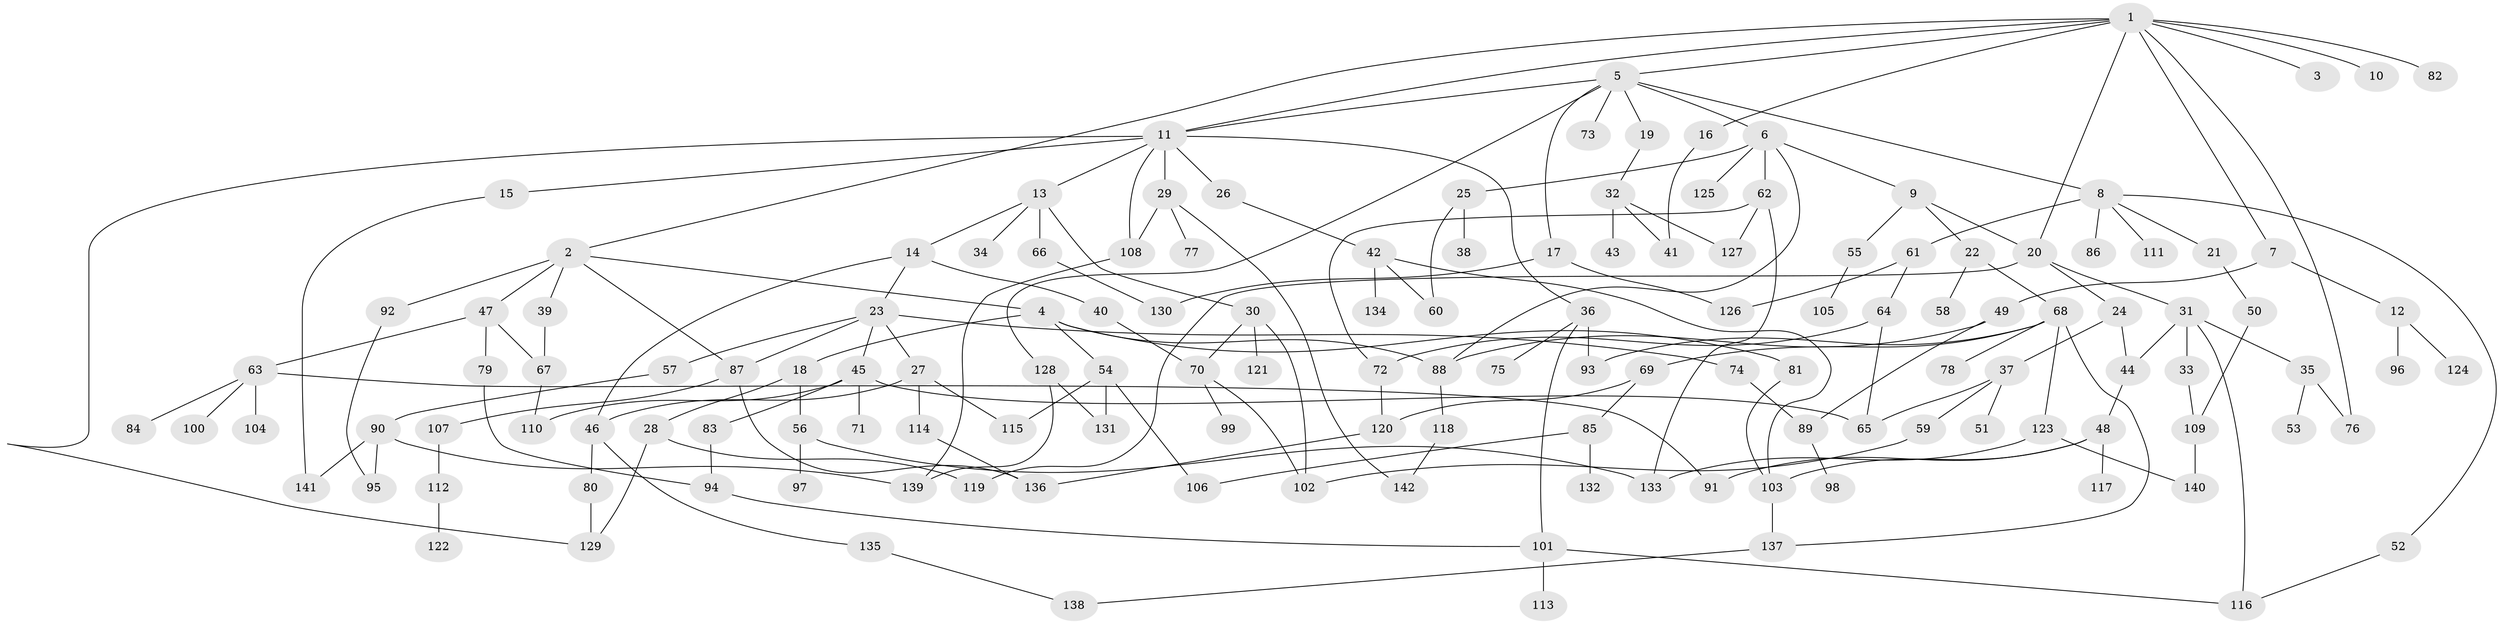 // Generated by graph-tools (version 1.1) at 2025/00/03/09/25 03:00:56]
// undirected, 142 vertices, 192 edges
graph export_dot {
graph [start="1"]
  node [color=gray90,style=filled];
  1;
  2;
  3;
  4;
  5;
  6;
  7;
  8;
  9;
  10;
  11;
  12;
  13;
  14;
  15;
  16;
  17;
  18;
  19;
  20;
  21;
  22;
  23;
  24;
  25;
  26;
  27;
  28;
  29;
  30;
  31;
  32;
  33;
  34;
  35;
  36;
  37;
  38;
  39;
  40;
  41;
  42;
  43;
  44;
  45;
  46;
  47;
  48;
  49;
  50;
  51;
  52;
  53;
  54;
  55;
  56;
  57;
  58;
  59;
  60;
  61;
  62;
  63;
  64;
  65;
  66;
  67;
  68;
  69;
  70;
  71;
  72;
  73;
  74;
  75;
  76;
  77;
  78;
  79;
  80;
  81;
  82;
  83;
  84;
  85;
  86;
  87;
  88;
  89;
  90;
  91;
  92;
  93;
  94;
  95;
  96;
  97;
  98;
  99;
  100;
  101;
  102;
  103;
  104;
  105;
  106;
  107;
  108;
  109;
  110;
  111;
  112;
  113;
  114;
  115;
  116;
  117;
  118;
  119;
  120;
  121;
  122;
  123;
  124;
  125;
  126;
  127;
  128;
  129;
  130;
  131;
  132;
  133;
  134;
  135;
  136;
  137;
  138;
  139;
  140;
  141;
  142;
  1 -- 2;
  1 -- 3;
  1 -- 5;
  1 -- 7;
  1 -- 10;
  1 -- 11;
  1 -- 16;
  1 -- 76;
  1 -- 82;
  1 -- 20;
  2 -- 4;
  2 -- 39;
  2 -- 47;
  2 -- 92;
  2 -- 87;
  4 -- 18;
  4 -- 54;
  4 -- 81;
  4 -- 88;
  5 -- 6;
  5 -- 8;
  5 -- 17;
  5 -- 19;
  5 -- 73;
  5 -- 128;
  5 -- 11;
  6 -- 9;
  6 -- 25;
  6 -- 62;
  6 -- 125;
  6 -- 88;
  7 -- 12;
  7 -- 49;
  8 -- 21;
  8 -- 52;
  8 -- 61;
  8 -- 86;
  8 -- 111;
  9 -- 20;
  9 -- 22;
  9 -- 55;
  11 -- 13;
  11 -- 15;
  11 -- 26;
  11 -- 29;
  11 -- 36;
  11 -- 129;
  11 -- 108;
  12 -- 96;
  12 -- 124;
  13 -- 14;
  13 -- 30;
  13 -- 34;
  13 -- 66;
  14 -- 23;
  14 -- 40;
  14 -- 46;
  15 -- 141;
  16 -- 41;
  17 -- 130;
  17 -- 126;
  18 -- 28;
  18 -- 56;
  19 -- 32;
  20 -- 24;
  20 -- 31;
  20 -- 119;
  21 -- 50;
  22 -- 58;
  22 -- 68;
  23 -- 27;
  23 -- 45;
  23 -- 57;
  23 -- 74;
  23 -- 87;
  24 -- 37;
  24 -- 44;
  25 -- 38;
  25 -- 60;
  26 -- 42;
  27 -- 114;
  27 -- 115;
  27 -- 46;
  28 -- 119;
  28 -- 129;
  29 -- 77;
  29 -- 108;
  29 -- 142;
  30 -- 121;
  30 -- 102;
  30 -- 70;
  31 -- 33;
  31 -- 35;
  31 -- 44;
  31 -- 116;
  32 -- 43;
  32 -- 127;
  32 -- 41;
  33 -- 109;
  35 -- 53;
  35 -- 76;
  36 -- 75;
  36 -- 101;
  36 -- 93;
  37 -- 51;
  37 -- 59;
  37 -- 65;
  39 -- 67;
  40 -- 70;
  42 -- 60;
  42 -- 103;
  42 -- 134;
  44 -- 48;
  45 -- 71;
  45 -- 83;
  45 -- 65;
  45 -- 110;
  46 -- 80;
  46 -- 135;
  47 -- 63;
  47 -- 79;
  47 -- 67;
  48 -- 91;
  48 -- 117;
  48 -- 103;
  49 -- 88;
  49 -- 89;
  50 -- 109;
  52 -- 116;
  54 -- 106;
  54 -- 131;
  54 -- 115;
  55 -- 105;
  56 -- 97;
  56 -- 133;
  57 -- 90;
  59 -- 102;
  61 -- 64;
  61 -- 126;
  62 -- 72;
  62 -- 127;
  62 -- 133;
  63 -- 84;
  63 -- 100;
  63 -- 104;
  63 -- 91;
  64 -- 72;
  64 -- 65;
  66 -- 130;
  67 -- 110;
  68 -- 69;
  68 -- 78;
  68 -- 93;
  68 -- 123;
  68 -- 137;
  69 -- 85;
  69 -- 120;
  70 -- 99;
  70 -- 102;
  72 -- 120;
  74 -- 89;
  79 -- 94;
  80 -- 129;
  81 -- 103;
  83 -- 94;
  85 -- 132;
  85 -- 106;
  87 -- 107;
  87 -- 136;
  88 -- 118;
  89 -- 98;
  90 -- 139;
  90 -- 141;
  90 -- 95;
  92 -- 95;
  94 -- 101;
  101 -- 113;
  101 -- 116;
  103 -- 137;
  107 -- 112;
  108 -- 139;
  109 -- 140;
  112 -- 122;
  114 -- 136;
  118 -- 142;
  120 -- 136;
  123 -- 140;
  123 -- 133;
  128 -- 131;
  128 -- 139;
  135 -- 138;
  137 -- 138;
}
